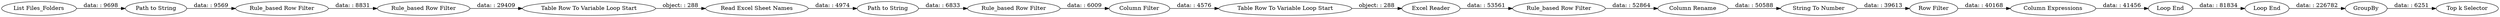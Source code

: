digraph {
	"-180325505208039569_5" [label="Rule_based Row Filter"]
	"-180325505208039569_1" [label="List Files_Folders"]
	"987788790497725307_29" [label="Rule_based Row Filter"]
	"987788790497725307_15" [label="String To Number"]
	"987788790497725307_8" [label="Read Excel Sheet Names"]
	"-180325505208039569_36" [label="Top k Selector"]
	"987788790497725307_7" [label="Loop End"]
	"987788790497725307_33" [label="Loop End"]
	"-180325505208039569_35" [label=GroupBy]
	"987788790497725307_18" [label="Column Expressions"]
	"987788790497725307_27" [label="Column Rename"]
	"-180325505208039569_2" [label="Rule_based Row Filter"]
	"987788790497725307_30" [label="Path to String"]
	"987788790497725307_13" [label="Row Filter"]
	"987788790497725307_10" [label="Table Row To Variable Loop Start"]
	"-180325505208039569_4" [label="Path to String"]
	"987788790497725307_11" [label="Excel Reader"]
	"987788790497725307_6" [label="Table Row To Variable Loop Start"]
	"987788790497725307_28" [label="Rule_based Row Filter"]
	"987788790497725307_31" [label="Column Filter"]
	"-180325505208039569_2" -> "-180325505208039569_5" [label="data: : 8831"]
	"987788790497725307_7" -> "987788790497725307_33" [label="data: : 81834"]
	"987788790497725307_6" -> "987788790497725307_8" [label="object: : 288"]
	"987788790497725307_27" -> "987788790497725307_15" [label="data: : 50588"]
	"987788790497725307_30" -> "987788790497725307_29" [label="data: : 6833"]
	"-180325505208039569_35" -> "-180325505208039569_36" [label="data: : 6251"]
	"987788790497725307_28" -> "987788790497725307_27" [label="data: : 52864"]
	"987788790497725307_31" -> "987788790497725307_10" [label="data: : 4576"]
	"987788790497725307_11" -> "987788790497725307_28" [label="data: : 53561"]
	"-180325505208039569_4" -> "-180325505208039569_2" [label="data: : 9569"]
	"987788790497725307_29" -> "987788790497725307_31" [label="data: : 6009"]
	"987788790497725307_8" -> "987788790497725307_30" [label="data: : 4974"]
	"-180325505208039569_5" -> "987788790497725307_6" [label="data: : 29409"]
	"987788790497725307_18" -> "987788790497725307_7" [label="data: : 41456"]
	"987788790497725307_15" -> "987788790497725307_13" [label="data: : 39613"]
	"987788790497725307_13" -> "987788790497725307_18" [label="data: : 40168"]
	"-180325505208039569_1" -> "-180325505208039569_4" [label="data: : 9698"]
	"987788790497725307_10" -> "987788790497725307_11" [label="object: : 288"]
	"987788790497725307_33" -> "-180325505208039569_35" [label="data: : 226782"]
	rankdir=LR
}
